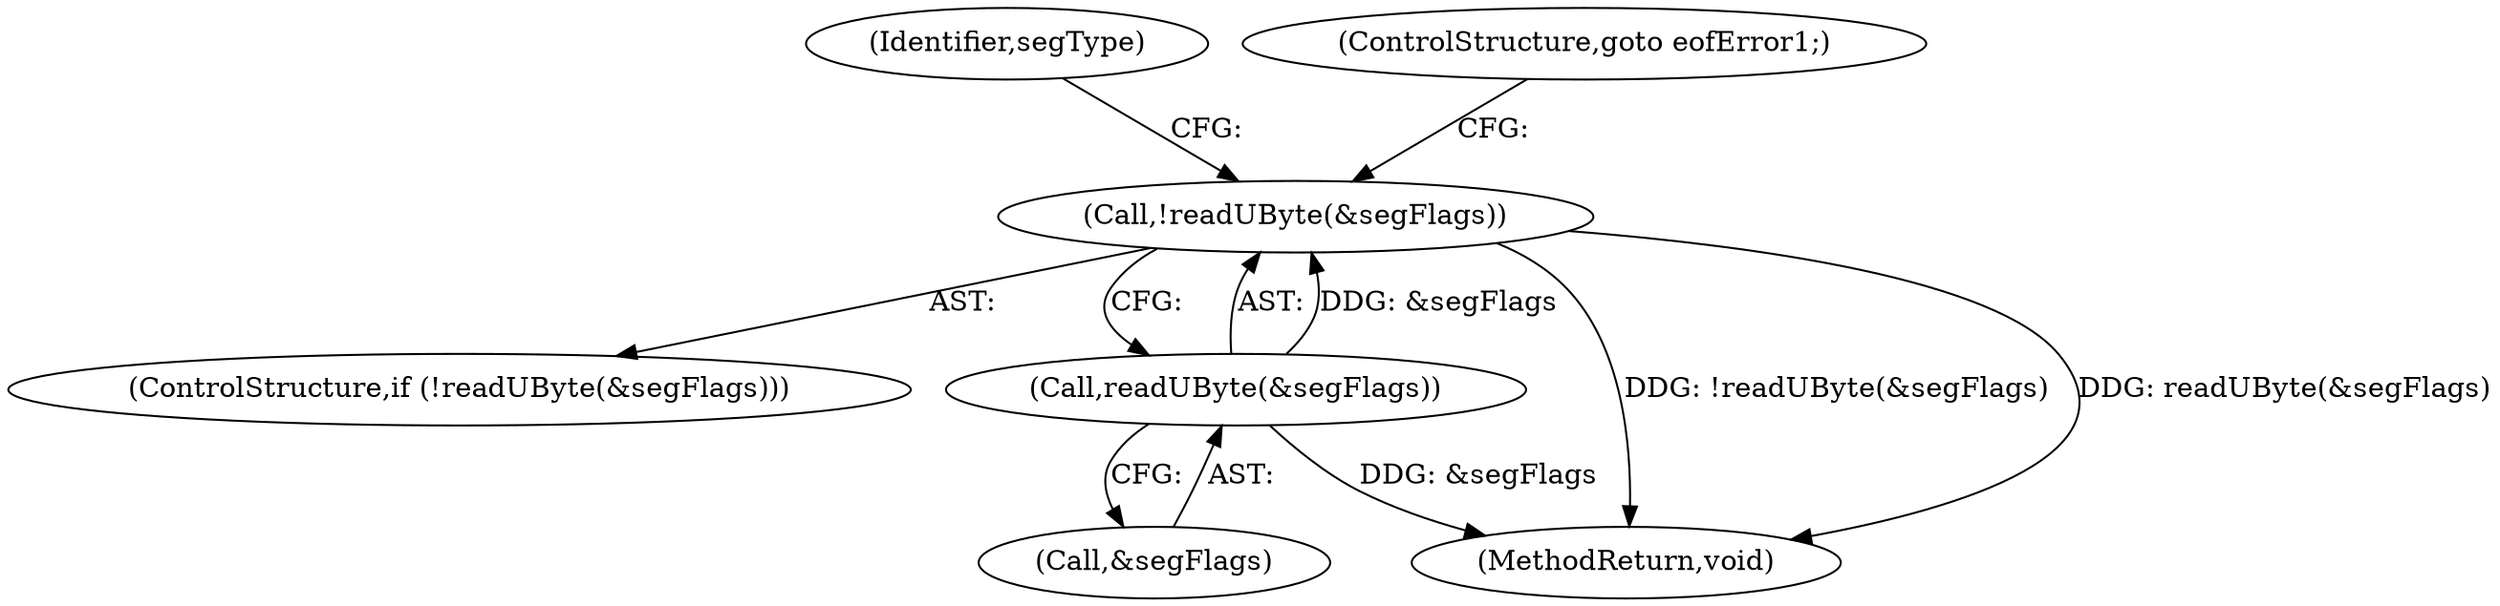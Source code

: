 digraph "0_poppler_58e04a08afee39370283c494ee2e4e392fd3b684@API" {
"1000121" [label="(Call,!readUByte(&segFlags))"];
"1000122" [label="(Call,readUByte(&segFlags))"];
"1000120" [label="(ControlStructure,if (!readUByte(&segFlags)))"];
"1000580" [label="(MethodReturn,void)"];
"1000128" [label="(Identifier,segType)"];
"1000122" [label="(Call,readUByte(&segFlags))"];
"1000126" [label="(ControlStructure,goto eofError1;)"];
"1000123" [label="(Call,&segFlags)"];
"1000121" [label="(Call,!readUByte(&segFlags))"];
"1000121" -> "1000120"  [label="AST: "];
"1000121" -> "1000122"  [label="CFG: "];
"1000122" -> "1000121"  [label="AST: "];
"1000126" -> "1000121"  [label="CFG: "];
"1000128" -> "1000121"  [label="CFG: "];
"1000121" -> "1000580"  [label="DDG: !readUByte(&segFlags)"];
"1000121" -> "1000580"  [label="DDG: readUByte(&segFlags)"];
"1000122" -> "1000121"  [label="DDG: &segFlags"];
"1000122" -> "1000123"  [label="CFG: "];
"1000123" -> "1000122"  [label="AST: "];
"1000122" -> "1000580"  [label="DDG: &segFlags"];
}
